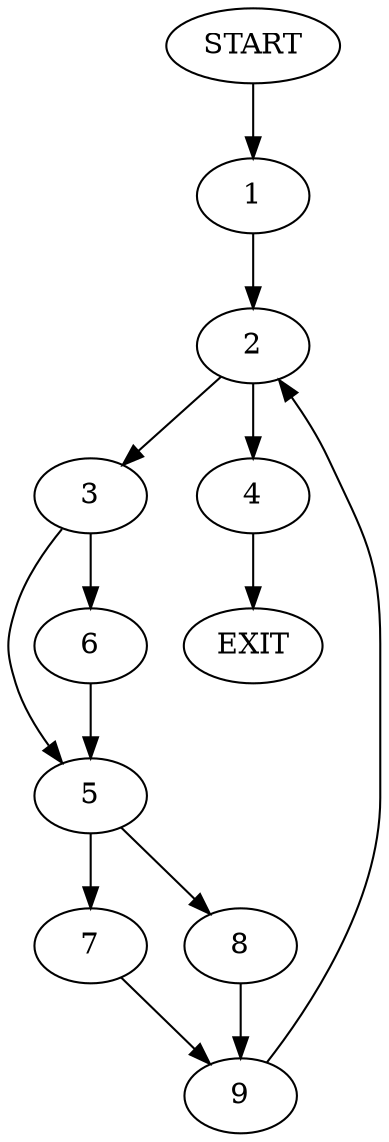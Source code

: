 digraph {
0 [label="START"]
10 [label="EXIT"]
0 -> 1
1 -> 2
2 -> 3
2 -> 4
3 -> 5
3 -> 6
4 -> 10
6 -> 5
5 -> 7
5 -> 8
7 -> 9
8 -> 9
9 -> 2
}
